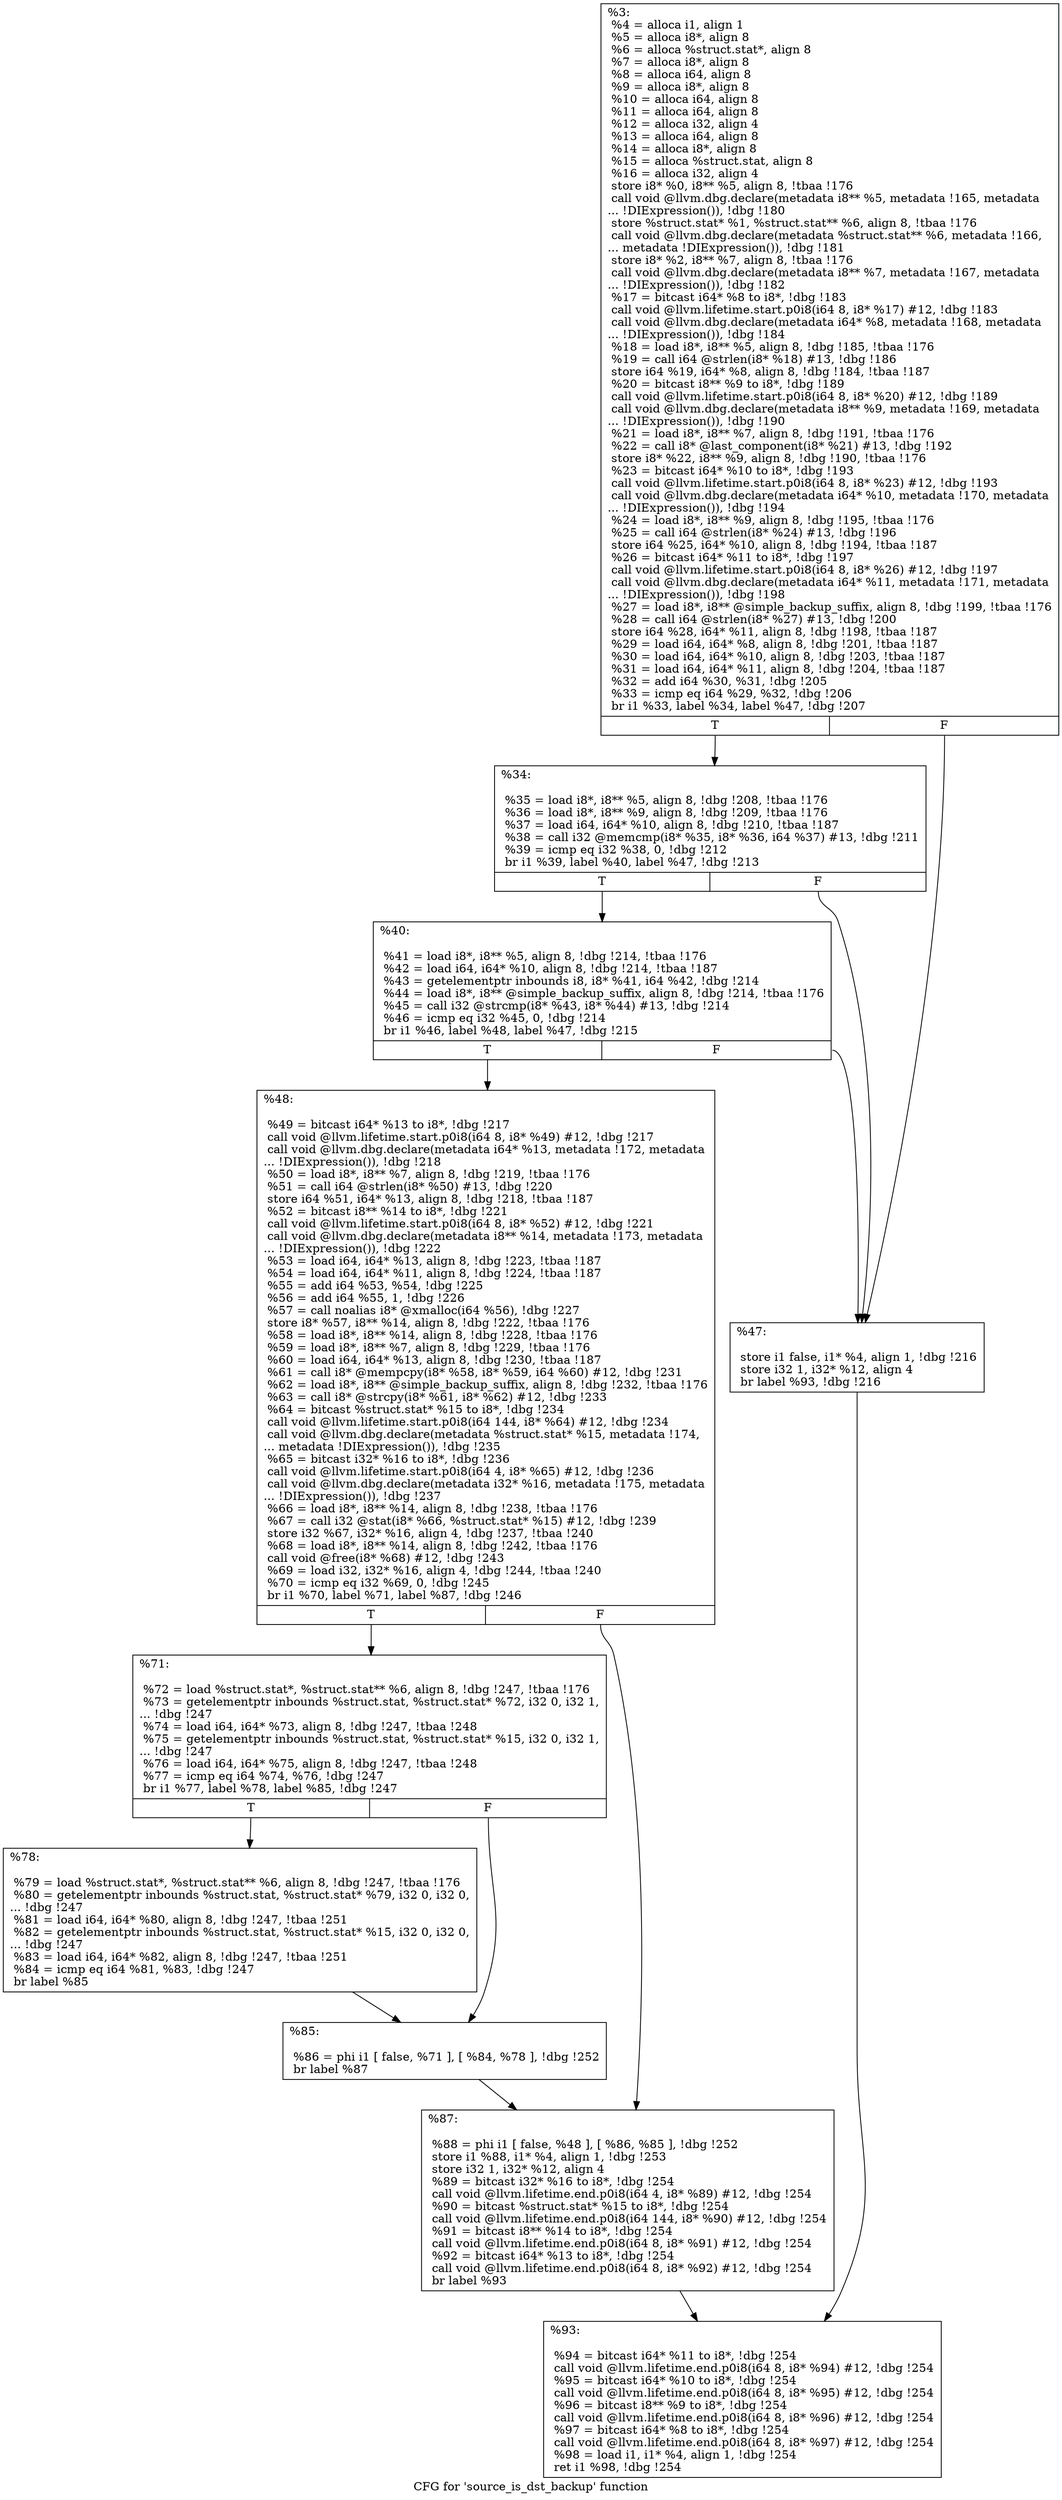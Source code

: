 digraph "CFG for 'source_is_dst_backup' function" {
	label="CFG for 'source_is_dst_backup' function";

	Node0x260a560 [shape=record,label="{%3:\l  %4 = alloca i1, align 1\l  %5 = alloca i8*, align 8\l  %6 = alloca %struct.stat*, align 8\l  %7 = alloca i8*, align 8\l  %8 = alloca i64, align 8\l  %9 = alloca i8*, align 8\l  %10 = alloca i64, align 8\l  %11 = alloca i64, align 8\l  %12 = alloca i32, align 4\l  %13 = alloca i64, align 8\l  %14 = alloca i8*, align 8\l  %15 = alloca %struct.stat, align 8\l  %16 = alloca i32, align 4\l  store i8* %0, i8** %5, align 8, !tbaa !176\l  call void @llvm.dbg.declare(metadata i8** %5, metadata !165, metadata\l... !DIExpression()), !dbg !180\l  store %struct.stat* %1, %struct.stat** %6, align 8, !tbaa !176\l  call void @llvm.dbg.declare(metadata %struct.stat** %6, metadata !166,\l... metadata !DIExpression()), !dbg !181\l  store i8* %2, i8** %7, align 8, !tbaa !176\l  call void @llvm.dbg.declare(metadata i8** %7, metadata !167, metadata\l... !DIExpression()), !dbg !182\l  %17 = bitcast i64* %8 to i8*, !dbg !183\l  call void @llvm.lifetime.start.p0i8(i64 8, i8* %17) #12, !dbg !183\l  call void @llvm.dbg.declare(metadata i64* %8, metadata !168, metadata\l... !DIExpression()), !dbg !184\l  %18 = load i8*, i8** %5, align 8, !dbg !185, !tbaa !176\l  %19 = call i64 @strlen(i8* %18) #13, !dbg !186\l  store i64 %19, i64* %8, align 8, !dbg !184, !tbaa !187\l  %20 = bitcast i8** %9 to i8*, !dbg !189\l  call void @llvm.lifetime.start.p0i8(i64 8, i8* %20) #12, !dbg !189\l  call void @llvm.dbg.declare(metadata i8** %9, metadata !169, metadata\l... !DIExpression()), !dbg !190\l  %21 = load i8*, i8** %7, align 8, !dbg !191, !tbaa !176\l  %22 = call i8* @last_component(i8* %21) #13, !dbg !192\l  store i8* %22, i8** %9, align 8, !dbg !190, !tbaa !176\l  %23 = bitcast i64* %10 to i8*, !dbg !193\l  call void @llvm.lifetime.start.p0i8(i64 8, i8* %23) #12, !dbg !193\l  call void @llvm.dbg.declare(metadata i64* %10, metadata !170, metadata\l... !DIExpression()), !dbg !194\l  %24 = load i8*, i8** %9, align 8, !dbg !195, !tbaa !176\l  %25 = call i64 @strlen(i8* %24) #13, !dbg !196\l  store i64 %25, i64* %10, align 8, !dbg !194, !tbaa !187\l  %26 = bitcast i64* %11 to i8*, !dbg !197\l  call void @llvm.lifetime.start.p0i8(i64 8, i8* %26) #12, !dbg !197\l  call void @llvm.dbg.declare(metadata i64* %11, metadata !171, metadata\l... !DIExpression()), !dbg !198\l  %27 = load i8*, i8** @simple_backup_suffix, align 8, !dbg !199, !tbaa !176\l  %28 = call i64 @strlen(i8* %27) #13, !dbg !200\l  store i64 %28, i64* %11, align 8, !dbg !198, !tbaa !187\l  %29 = load i64, i64* %8, align 8, !dbg !201, !tbaa !187\l  %30 = load i64, i64* %10, align 8, !dbg !203, !tbaa !187\l  %31 = load i64, i64* %11, align 8, !dbg !204, !tbaa !187\l  %32 = add i64 %30, %31, !dbg !205\l  %33 = icmp eq i64 %29, %32, !dbg !206\l  br i1 %33, label %34, label %47, !dbg !207\l|{<s0>T|<s1>F}}"];
	Node0x260a560:s0 -> Node0x260a690;
	Node0x260a560:s1 -> Node0x260a730;
	Node0x260a690 [shape=record,label="{%34:\l\l  %35 = load i8*, i8** %5, align 8, !dbg !208, !tbaa !176\l  %36 = load i8*, i8** %9, align 8, !dbg !209, !tbaa !176\l  %37 = load i64, i64* %10, align 8, !dbg !210, !tbaa !187\l  %38 = call i32 @memcmp(i8* %35, i8* %36, i64 %37) #13, !dbg !211\l  %39 = icmp eq i32 %38, 0, !dbg !212\l  br i1 %39, label %40, label %47, !dbg !213\l|{<s0>T|<s1>F}}"];
	Node0x260a690:s0 -> Node0x260a6e0;
	Node0x260a690:s1 -> Node0x260a730;
	Node0x260a6e0 [shape=record,label="{%40:\l\l  %41 = load i8*, i8** %5, align 8, !dbg !214, !tbaa !176\l  %42 = load i64, i64* %10, align 8, !dbg !214, !tbaa !187\l  %43 = getelementptr inbounds i8, i8* %41, i64 %42, !dbg !214\l  %44 = load i8*, i8** @simple_backup_suffix, align 8, !dbg !214, !tbaa !176\l  %45 = call i32 @strcmp(i8* %43, i8* %44) #13, !dbg !214\l  %46 = icmp eq i32 %45, 0, !dbg !214\l  br i1 %46, label %48, label %47, !dbg !215\l|{<s0>T|<s1>F}}"];
	Node0x260a6e0:s0 -> Node0x260a780;
	Node0x260a6e0:s1 -> Node0x260a730;
	Node0x260a730 [shape=record,label="{%47:\l\l  store i1 false, i1* %4, align 1, !dbg !216\l  store i32 1, i32* %12, align 4\l  br label %93, !dbg !216\l}"];
	Node0x260a730 -> Node0x260a910;
	Node0x260a780 [shape=record,label="{%48:\l\l  %49 = bitcast i64* %13 to i8*, !dbg !217\l  call void @llvm.lifetime.start.p0i8(i64 8, i8* %49) #12, !dbg !217\l  call void @llvm.dbg.declare(metadata i64* %13, metadata !172, metadata\l... !DIExpression()), !dbg !218\l  %50 = load i8*, i8** %7, align 8, !dbg !219, !tbaa !176\l  %51 = call i64 @strlen(i8* %50) #13, !dbg !220\l  store i64 %51, i64* %13, align 8, !dbg !218, !tbaa !187\l  %52 = bitcast i8** %14 to i8*, !dbg !221\l  call void @llvm.lifetime.start.p0i8(i64 8, i8* %52) #12, !dbg !221\l  call void @llvm.dbg.declare(metadata i8** %14, metadata !173, metadata\l... !DIExpression()), !dbg !222\l  %53 = load i64, i64* %13, align 8, !dbg !223, !tbaa !187\l  %54 = load i64, i64* %11, align 8, !dbg !224, !tbaa !187\l  %55 = add i64 %53, %54, !dbg !225\l  %56 = add i64 %55, 1, !dbg !226\l  %57 = call noalias i8* @xmalloc(i64 %56), !dbg !227\l  store i8* %57, i8** %14, align 8, !dbg !222, !tbaa !176\l  %58 = load i8*, i8** %14, align 8, !dbg !228, !tbaa !176\l  %59 = load i8*, i8** %7, align 8, !dbg !229, !tbaa !176\l  %60 = load i64, i64* %13, align 8, !dbg !230, !tbaa !187\l  %61 = call i8* @mempcpy(i8* %58, i8* %59, i64 %60) #12, !dbg !231\l  %62 = load i8*, i8** @simple_backup_suffix, align 8, !dbg !232, !tbaa !176\l  %63 = call i8* @strcpy(i8* %61, i8* %62) #12, !dbg !233\l  %64 = bitcast %struct.stat* %15 to i8*, !dbg !234\l  call void @llvm.lifetime.start.p0i8(i64 144, i8* %64) #12, !dbg !234\l  call void @llvm.dbg.declare(metadata %struct.stat* %15, metadata !174,\l... metadata !DIExpression()), !dbg !235\l  %65 = bitcast i32* %16 to i8*, !dbg !236\l  call void @llvm.lifetime.start.p0i8(i64 4, i8* %65) #12, !dbg !236\l  call void @llvm.dbg.declare(metadata i32* %16, metadata !175, metadata\l... !DIExpression()), !dbg !237\l  %66 = load i8*, i8** %14, align 8, !dbg !238, !tbaa !176\l  %67 = call i32 @stat(i8* %66, %struct.stat* %15) #12, !dbg !239\l  store i32 %67, i32* %16, align 4, !dbg !237, !tbaa !240\l  %68 = load i8*, i8** %14, align 8, !dbg !242, !tbaa !176\l  call void @free(i8* %68) #12, !dbg !243\l  %69 = load i32, i32* %16, align 4, !dbg !244, !tbaa !240\l  %70 = icmp eq i32 %69, 0, !dbg !245\l  br i1 %70, label %71, label %87, !dbg !246\l|{<s0>T|<s1>F}}"];
	Node0x260a780:s0 -> Node0x260a7d0;
	Node0x260a780:s1 -> Node0x260a8c0;
	Node0x260a7d0 [shape=record,label="{%71:\l\l  %72 = load %struct.stat*, %struct.stat** %6, align 8, !dbg !247, !tbaa !176\l  %73 = getelementptr inbounds %struct.stat, %struct.stat* %72, i32 0, i32 1,\l... !dbg !247\l  %74 = load i64, i64* %73, align 8, !dbg !247, !tbaa !248\l  %75 = getelementptr inbounds %struct.stat, %struct.stat* %15, i32 0, i32 1,\l... !dbg !247\l  %76 = load i64, i64* %75, align 8, !dbg !247, !tbaa !248\l  %77 = icmp eq i64 %74, %76, !dbg !247\l  br i1 %77, label %78, label %85, !dbg !247\l|{<s0>T|<s1>F}}"];
	Node0x260a7d0:s0 -> Node0x260a820;
	Node0x260a7d0:s1 -> Node0x260a870;
	Node0x260a820 [shape=record,label="{%78:\l\l  %79 = load %struct.stat*, %struct.stat** %6, align 8, !dbg !247, !tbaa !176\l  %80 = getelementptr inbounds %struct.stat, %struct.stat* %79, i32 0, i32 0,\l... !dbg !247\l  %81 = load i64, i64* %80, align 8, !dbg !247, !tbaa !251\l  %82 = getelementptr inbounds %struct.stat, %struct.stat* %15, i32 0, i32 0,\l... !dbg !247\l  %83 = load i64, i64* %82, align 8, !dbg !247, !tbaa !251\l  %84 = icmp eq i64 %81, %83, !dbg !247\l  br label %85\l}"];
	Node0x260a820 -> Node0x260a870;
	Node0x260a870 [shape=record,label="{%85:\l\l  %86 = phi i1 [ false, %71 ], [ %84, %78 ], !dbg !252\l  br label %87\l}"];
	Node0x260a870 -> Node0x260a8c0;
	Node0x260a8c0 [shape=record,label="{%87:\l\l  %88 = phi i1 [ false, %48 ], [ %86, %85 ], !dbg !252\l  store i1 %88, i1* %4, align 1, !dbg !253\l  store i32 1, i32* %12, align 4\l  %89 = bitcast i32* %16 to i8*, !dbg !254\l  call void @llvm.lifetime.end.p0i8(i64 4, i8* %89) #12, !dbg !254\l  %90 = bitcast %struct.stat* %15 to i8*, !dbg !254\l  call void @llvm.lifetime.end.p0i8(i64 144, i8* %90) #12, !dbg !254\l  %91 = bitcast i8** %14 to i8*, !dbg !254\l  call void @llvm.lifetime.end.p0i8(i64 8, i8* %91) #12, !dbg !254\l  %92 = bitcast i64* %13 to i8*, !dbg !254\l  call void @llvm.lifetime.end.p0i8(i64 8, i8* %92) #12, !dbg !254\l  br label %93\l}"];
	Node0x260a8c0 -> Node0x260a910;
	Node0x260a910 [shape=record,label="{%93:\l\l  %94 = bitcast i64* %11 to i8*, !dbg !254\l  call void @llvm.lifetime.end.p0i8(i64 8, i8* %94) #12, !dbg !254\l  %95 = bitcast i64* %10 to i8*, !dbg !254\l  call void @llvm.lifetime.end.p0i8(i64 8, i8* %95) #12, !dbg !254\l  %96 = bitcast i8** %9 to i8*, !dbg !254\l  call void @llvm.lifetime.end.p0i8(i64 8, i8* %96) #12, !dbg !254\l  %97 = bitcast i64* %8 to i8*, !dbg !254\l  call void @llvm.lifetime.end.p0i8(i64 8, i8* %97) #12, !dbg !254\l  %98 = load i1, i1* %4, align 1, !dbg !254\l  ret i1 %98, !dbg !254\l}"];
}
